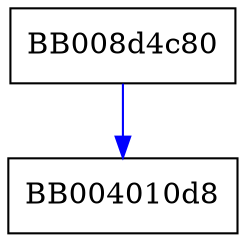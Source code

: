 digraph in6aicmp {
  node [shape="box"];
  graph [splines=ortho];
  BB008d4c80 -> BB004010d8 [color="blue"];
}